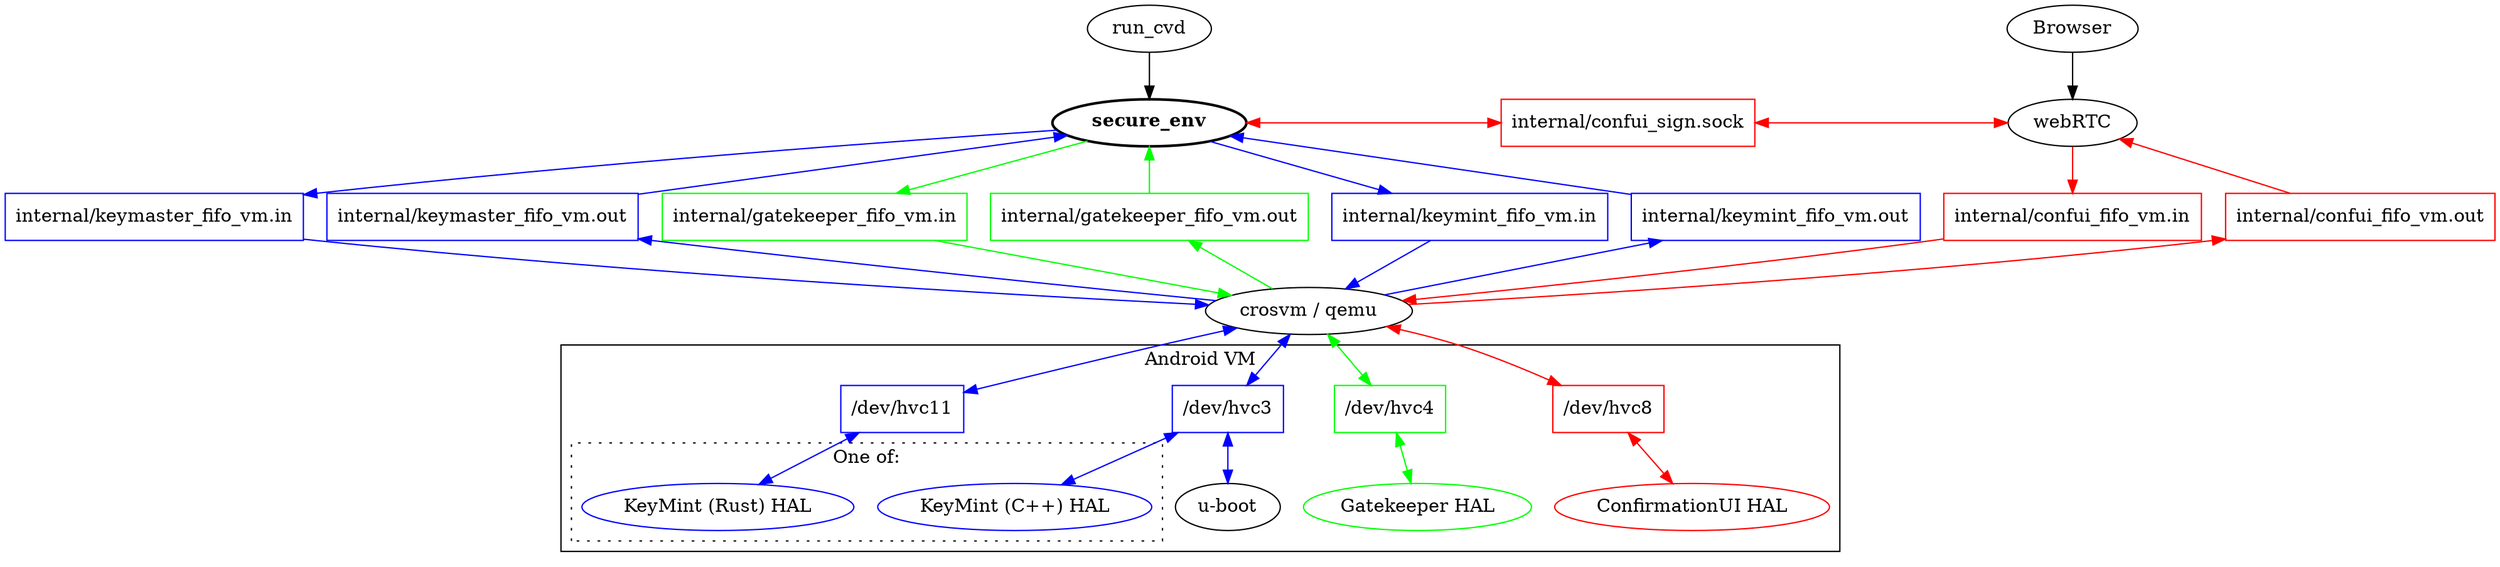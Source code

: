 digraph {
  browser [label = "Browser"]
  confirmationui_sign [color = "red", label = "internal/confui_sign.sock", shape = "rectangle"]
  run_cvd
  secure_env [label = < <B>secure_env</B> >, penwidth=2]
  vmm [label = "crosvm / qemu"]
  webRTC

  subgraph fifos {
    rank = same;

    host_keymaster_in [color = "blue", label = "internal/keymaster_fifo_vm.in", shape = "rectangle"]
    host_keymaster_out [color = "blue", label = "internal/keymaster_fifo_vm.out", shape = "rectangle"]
    host_gatekeeper_in [color = "green", label = "internal/gatekeeper_fifo_vm.in", shape = "rectangle"]
    host_gatekeeper_out [color = "green", label = "internal/gatekeeper_fifo_vm.out", shape = "rectangle"]
    host_confirmationui_in [color = "red", label = "internal/confui_fifo_vm.in", shape = "rectangle"]
    host_confirmationui_out [color = "red", label = "internal/confui_fifo_vm.out", shape = "rectangle"]
    host_keymint_in [color = "blue", label = "internal/keymint_fifo_vm.in", shape = "rectangle"]
    host_keymint_out [color = "blue", label = "internal/keymint_fifo_vm.out", shape = "rectangle"]
  }

  subgraph cluster_android {
    label = "Android VM"
    u_boot [label = "u-boot"]
    confirmationui [color = "red", label = "ConfirmationUI HAL"]
    gatekeeper [color = "green", label = "Gatekeeper HAL"]
    subgraph cluster_keymint {
      graph[style=dotted]
      label = "One of:"
      keymaster [color = "blue", label = "KeyMint (C++) HAL"]
      keymint [color = "blue", label = "KeyMint (Rust) HAL"]
    }

    subgraph consoles {
        rank = same;
        confirmationui_console [color = "red", label = "/dev/hvc8", shape = "rectangle"]
        gatekeeper_console [color = "green", label = "/dev/hvc4", shape = "rectangle"]
        keymaster_console [color = "blue", label = "/dev/hvc3", shape = "rectangle"]
        keymint_console [color = "blue", label = "/dev/hvc11", shape = "rectangle"]
    }
  }

  browser -> webRTC
  run_cvd -> secure_env

  webRTC -> host_confirmationui_out -> vmm [dir = "back", color = "red"]
  webRTC -> host_confirmationui_in -> vmm [color = "red"]
  vmm -> confirmationui_console -> confirmationui [dir = "both", color = "red"]
  { rank = same; secure_env -> confirmationui_sign -> webRTC [color = "red", dir = "both"] }

  secure_env -> host_gatekeeper_out -> vmm [color = "green", dir = "back"]
  secure_env -> host_gatekeeper_in -> vmm [color = "green"]
  vmm -> gatekeeper_console -> gatekeeper [color = "green", dir = "both"]

  secure_env -> host_keymaster_out -> vmm [color = "blue", dir = "back"]
  secure_env -> host_keymaster_in -> vmm [color = "blue"]
  vmm -> keymaster_console -> keymaster [color = "blue", dir = "both"]
  keymaster_console -> u_boot [color = "blue", dir = "both"]

  secure_env -> host_keymint_out -> vmm [color = "blue", dir = "back"]
  secure_env -> host_keymint_in -> vmm [color = "blue"]
  vmm -> keymint_console -> keymint [color = "blue", dir = "both"]

}
